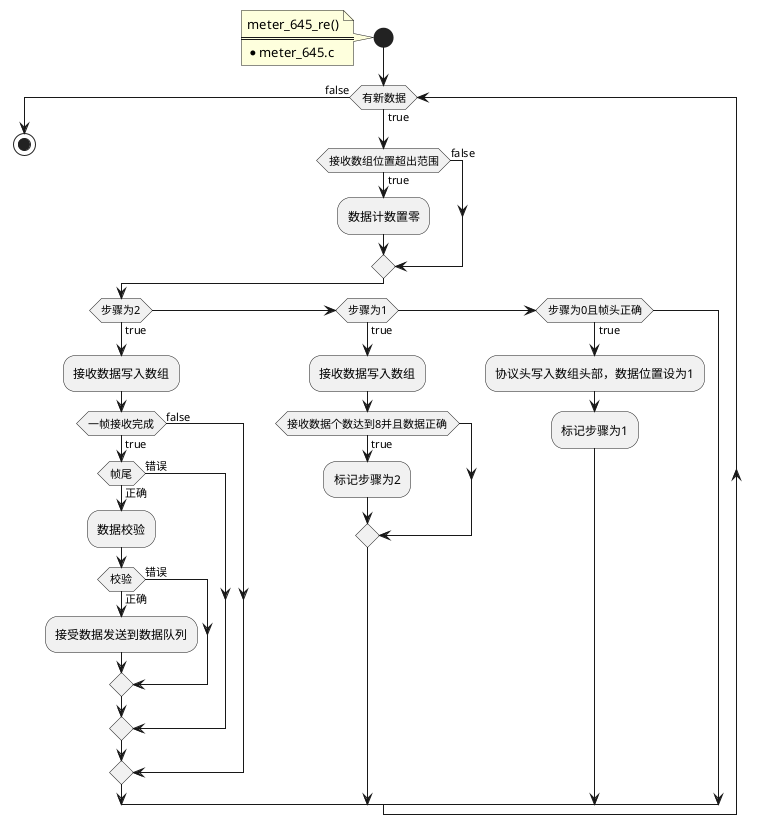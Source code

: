 @startuml

skinparam defaultFontName Microsoft YaHei UI
start
    note
    meter_645_re()
    ====
    * meter_645.c
    end note
    while(有新数据)is(true)
        if(接收数组位置超出范围)then(false)
        else(true)
        :数据计数置零;
        endif
        if(步骤为2)then(true)
            :接收数据写入数组;
            if(一帧接收完成)then(false)
            else(true)
                if(帧尾)then(错误)
                else(正确)
                    :数据校验;
                    if(校验)then(错误)
                    else(正确)
                        :接受数据发送到数据队列;
                    endif
                endif
            endif
        elseif(步骤为1)then(true)
            :接收数据写入数组;
            if(接收数据个数达到8并且数据正确)then(true)
            :标记步骤为2;
            endif
        elseif(步骤为0且帧头正确)then(true)
            :协议头写入数组头部，数据位置设为1;
            :标记步骤为1;
        endif    
    endwhile(false)
stop
@enduml

